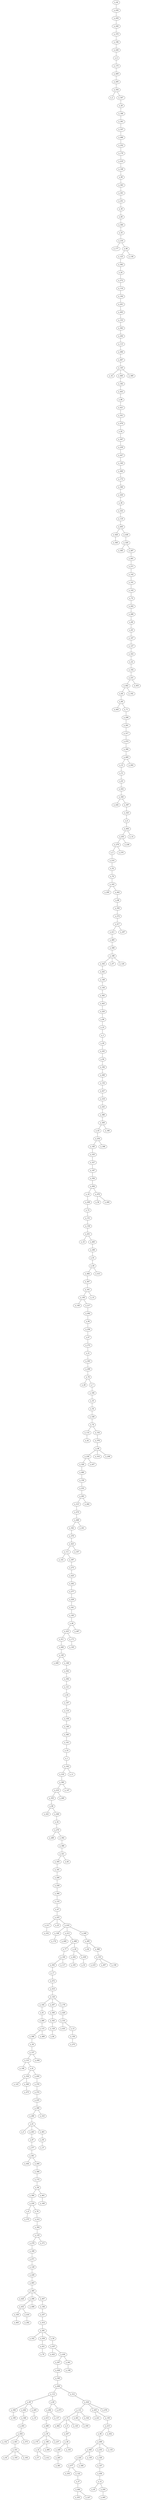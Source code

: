 graph arbol5 {
n_44--n_436
n_436--n_459
n_459--n_240
n_240--n_370
n_370--n_196
n_196--n_226
n_226--n_4
n_4--n_175
n_175--n_409
n_409--n_295
n_295--n_354
n_354--n_2
n_354--n_347
n_347--n_29
n_29--n_186
n_186--n_391
n_391--n_337
n_337--n_486
n_486--n_252
n_252--n_179
n_179--n_419
n_419--n_109
n_109--n_99
n_99--n_363
n_363--n_301
n_301--n_251
n_251--n_30
n_30--n_85
n_85--n_364
n_364--n_55
n_55--n_216
n_216--n_177
n_216--n_98
n_98--n_123
n_98--n_138
n_123--n_382
n_382--n_24
n_24--n_272
n_272--n_116
n_116--n_194
n_194--n_201
n_201--n_493
n_493--n_153
n_153--n_362
n_362--n_294
n_294--n_113
n_113--n_496
n_496--n_467
n_467--n_145
n_145--n_16
n_145--n_460
n_145--n_389
n_460--n_182
n_182--n_403
n_403--n_86
n_86--n_421
n_421--n_351
n_351--n_479
n_479--n_92
n_92--n_307
n_307--n_239
n_239--n_447
n_447--n_160
n_160--n_466
n_466--n_173
n_173--n_346
n_346--n_430
n_430--n_36
n_36--n_333
n_333--n_119
n_119--n_405
n_405--n_428
n_405--n_438
n_428--n_349
n_438--n_329
n_329--n_365
n_329--n_287
n_287--n_491
n_491--n_271
n_271--n_142
n_142--n_191
n_191--n_143
n_143--n_75
n_75--n_202
n_202--n_286
n_286--n_68
n_68--n_65
n_65--n_167
n_167--n_127
n_127--n_322
n_322--n_22
n_22--n_102
n_102--n_231
n_231--n_462
n_231--n_455
n_462--n_66
n_462--n_192
n_66--n_80
n_80--n_445
n_80--n_71
n_71--n_298
n_298--n_291
n_291--n_317
n_317--n_474
n_474--n_390
n_390--n_469
n_469--n_31
n_469--n_264
n_31--n_51
n_51--n_63
n_63--n_432
n_432--n_340
n_340--n_244
n_340--n_387
n_387--n_325
n_325--n_6
n_6--n_404
n_404--n_203
n_404--n_14
n_203--n_279
n_203--n_238
n_279--n_5
n_279--n_276
n_5--n_214
n_214--n_52
n_52--n_70
n_70--n_163
n_163--n_200
n_163--n_442
n_442--n_88
n_88--n_350
n_350--n_274
n_274--n_417
n_417--n_411
n_417--n_297
n_411--n_485
n_485--n_308
n_308--n_188
n_188--n_344
n_188--n_97
n_188--n_126
n_344--n_242
n_242--n_148
n_148--n_144
n_144--n_383
n_383--n_443
n_443--n_220
n_220--n_89
n_89--n_23
n_23--n_3
n_3--n_49
n_49--n_245
n_245--n_64
n_64--n_184
n_184--n_268
n_268--n_134
n_134--n_427
n_427--n_218
n_218--n_243
n_243--n_388
n_388--n_309
n_309--n_43
n_309--n_180
n_43--n_254
n_254--n_185
n_254--n_398
n_185--n_335
n_335--n_327
n_327--n_187
n_187--n_356
n_356--n_494
n_494--n_18
n_494--n_478
n_18--n_209
n_209--n_72
n_72--n_151
n_151--n_136
n_136--n_451
n_451--n_10
n_451--n_483
n_483--n_246
n_246--n_91
n_91--n_40
n_40--n_484
n_40--n_413
n_484--n_367
n_367--n_161
n_161--n_195
n_161--n_15
n_195--n_140
n_195--n_217
n_217--n_492
n_492--n_94
n_94--n_256
n_256--n_67
n_67--n_372
n_372--n_21
n_21--n_303
n_303--n_299
n_299--n_78
n_78--n_28
n_78--n_7
n_7--n_166
n_166--n_35
n_35--n_54
n_54--n_338
n_338--n_74
n_74--n_114
n_74--n_154
n_114--n_42
n_154--n_378
n_378--n_48
n_48--n_236
n_48--n_316
n_48--n_208
n_236--n_326
n_236--n_437
n_326--n_480
n_480--n_150
n_150--n_233
n_233--n_283
n_283--n_315
n_283--n_282
n_315--n_470
n_470--n_468
n_468--n_342
n_468--n_241
n_342--n_379
n_379--n_423
n_423--n_111
n_423--n_357
n_111--n_141
n_111--n_397
n_397--n_273
n_273--n_425
n_425--n_262
n_262--n_277
n_277--n_229
n_229--n_341
n_341--n_183
n_183--n_46
n_46--n_223
n_46--n_487
n_223--n_311
n_223--n_171
n_311--n_448
n_448--n_149
n_149--n_408
n_149--n_168
n_168--n_302
n_302--n_394
n_394--n_121
n_121--n_62
n_62--n_197
n_197--n_110
n_110--n_159
n_159--n_190
n_190--n_385
n_385--n_101
n_101--n_33
n_33--n_1
n_1--n_162
n_162--n_318
n_162--n_11
n_318--n_360
n_360--n_210
n_360--n_147
n_210--n_355
n_210--n_269
n_355--n_96
n_96--n_222
n_96--n_446
n_446--n_34
n_34--n_270
n_270--n_289
n_270--n_392
n_392--n_386
n_386--n_321
n_321--n_305
n_321--n_83
n_305--n_181
n_181--n_206
n_206--n_258
n_258--n_380
n_380--n_133
n_133--n_47
n_47--n_225
n_225--n_211
n_225--n_25
n_225--n_418
n_211--n_232
n_418--n_328
n_418--n_213
n_418--n_248
n_328--n_174
n_213--n_449
n_213--n_488
n_488--n_77
n_488--n_20
n_77--n_100
n_100--n_393
n_100--n_117
n_393--n_17
n_17--n_472
n_472--n_410
n_410--n_124
n_124--n_164
n_124--n_207
n_124--n_176
n_164--n_81
n_81--n_280
n_280--n_115
n_115--n_396
n_115--n_489
n_396--n_59
n_59--n_157
n_157--n_313
n_157--n_458
n_313--n_146
n_313--n_41
n_41--n_334
n_41--n_450
n_334--n_125
n_334--n_369
n_369--n_475
n_450--n_376
n_376--n_374
n_374--n_235
n_235--n_399
n_399--n_290
n_399--n_310
n_290--n_61
n_61--n_0
n_61--n_263
n_61--n_481
n_263--n_87
n_87--n_377
n_377--n_361
n_361--n_444
n_361--n_260
n_260--n_366
n_366--n_172
n_172--n_58
n_58--n_384
n_58--n_461
n_384--n_230
n_230--n_8
n_230--n_76
n_8--n_375
n_76--n_212
n_212--n_304
n_304--n_135
n_135--n_278
n_135--n_371
n_278--n_189
n_189--n_471
n_471--n_128
n_128--n_228
n_228--n_465
n_465--n_395
n_395--n_420
n_395--n_296
n_395--n_407
n_296--n_453
n_296--n_498
n_453--n_330
n_453--n_416
n_330--n_463
n_416--n_292
n_407--n_106
n_106--n_257
n_257--n_414
n_414--n_281
n_281--n_332
n_281--n_259
n_281--n_50
n_259--n_431
n_431--n_79
n_50--n_457
n_457--n_422
n_457--n_434
n_434--n_267
n_434--n_441
n_267--n_426
n_426--n_345
n_345--n_400
n_400--n_112
n_400--n_312
n_112--n_69
n_112--n_60
n_69--n_358
n_69--n_402
n_69--n_205
n_358--n_199
n_402--n_348
n_348--n_293
n_293--n_454
n_454--n_152
n_454--n_401
n_454--n_373
n_401--n_331
n_331--n_93
n_331--n_193
n_331--n_104
n_205--n_19
n_60--n_284
n_60--n_473
n_284--n_415
n_284--n_137
n_415--n_288
n_288--n_39
n_39--n_170
n_39--n_198
n_39--n_237
n_198--n_32
n_198--n_406
n_32--n_57
n_32--n_412
n_312--n_424
n_424--n_131
n_424--n_435
n_424--n_476
n_131--n_73
n_131--n_261
n_131--n_324
n_73--n_482
n_73--n_9
n_73--n_120
n_9--n_247
n_247--n_38
n_38--n_249
n_38--n_103
n_249--n_265
n_265--n_381
n_261--n_359
n_435--n_221
n_435--n_130
n_130--n_215
n_215--n_90
n_215--n_452
n_90--n_499
n_499--n_440
n_499--n_253
n_499--n_118
n_440--n_224
n_440--n_139
n_224--n_477
n_224--n_306
n_477--n_234
n_477--n_122
n_122--n_27
n_27--n_464
n_464--n_255
n_464--n_227
n_253--n_320
n_320--n_107
n_107--n_456
n_456--n_12
n_12--n_45
n_12--n_250
n_250--n_495
n_441--n_108
n_461--n_169
n_481--n_95
n_95--n_37
n_207--n_300
n_300--n_343
n_343--n_129
n_129--n_84
n_176--n_429
n_429--n_314
n_314--n_433
n_314--n_13
n_13--n_156
n_156--n_275
n_20--n_204
n_20--n_439
n_204--n_105
n_439--n_53
n_248--n_285
n_285--n_82
n_285--n_368
n_368--n_155
n_155--n_219
n_155--n_497
n_155--n_158
n_171--n_165
n_478--n_56
n_478--n_490
}